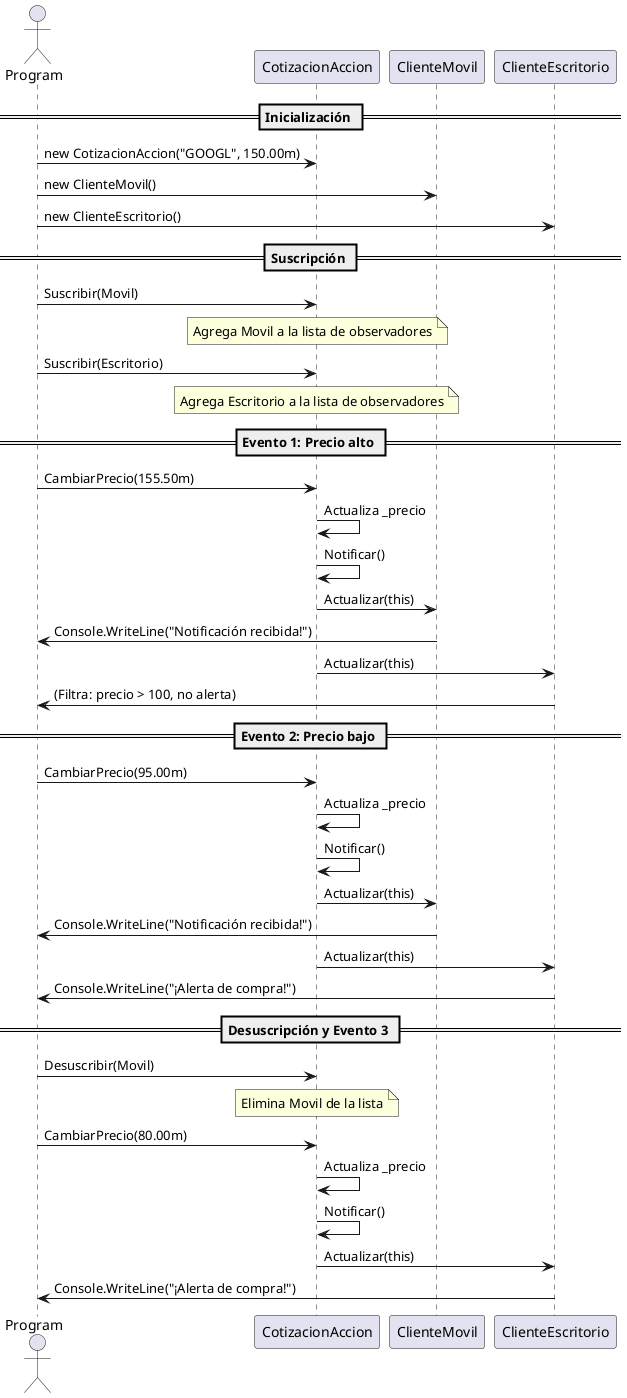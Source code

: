 @startuml
actor Program
participant CotizacionAccion as Sujeto
participant ClienteMovil as Movil
participant ClienteEscritorio as Escritorio

== Inicialización ==
Program -> Sujeto : new CotizacionAccion("GOOGL", 150.00m)
Program -> Movil : new ClienteMovil()
Program -> Escritorio : new ClienteEscritorio()

== Suscripción ==
Program -> Sujeto : Suscribir(Movil)
note over Sujeto : Agrega Movil a la lista de observadores
Program -> Sujeto : Suscribir(Escritorio)
note over Sujeto : Agrega Escritorio a la lista de observadores

== Evento 1: Precio alto ==
Program -> Sujeto : CambiarPrecio(155.50m)
Sujeto -> Sujeto : Actualiza _precio
Sujeto -> Sujeto : Notificar()
Sujeto -> Movil : Actualizar(this)
Movil -> Program : Console.WriteLine("Notificación recibida!")
Sujeto -> Escritorio : Actualizar(this)
Escritorio -> Program : (Filtra: precio > 100, no alerta)

== Evento 2: Precio bajo ==
Program -> Sujeto : CambiarPrecio(95.00m)
Sujeto -> Sujeto : Actualiza _precio
Sujeto -> Sujeto : Notificar()
Sujeto -> Movil : Actualizar(this)
Movil -> Program : Console.WriteLine("Notificación recibida!")
Sujeto -> Escritorio : Actualizar(this)
Escritorio -> Program : Console.WriteLine("¡Alerta de compra!")

== Desuscripción y Evento 3 ==
Program -> Sujeto : Desuscribir(Movil)
note over Sujeto : Elimina Movil de la lista
Program -> Sujeto : CambiarPrecio(80.00m)
Sujeto -> Sujeto : Actualiza _precio
Sujeto -> Sujeto : Notificar()
Sujeto -> Escritorio : Actualizar(this)
Escritorio -> Program : Console.WriteLine("¡Alerta de compra!")
@enduml
